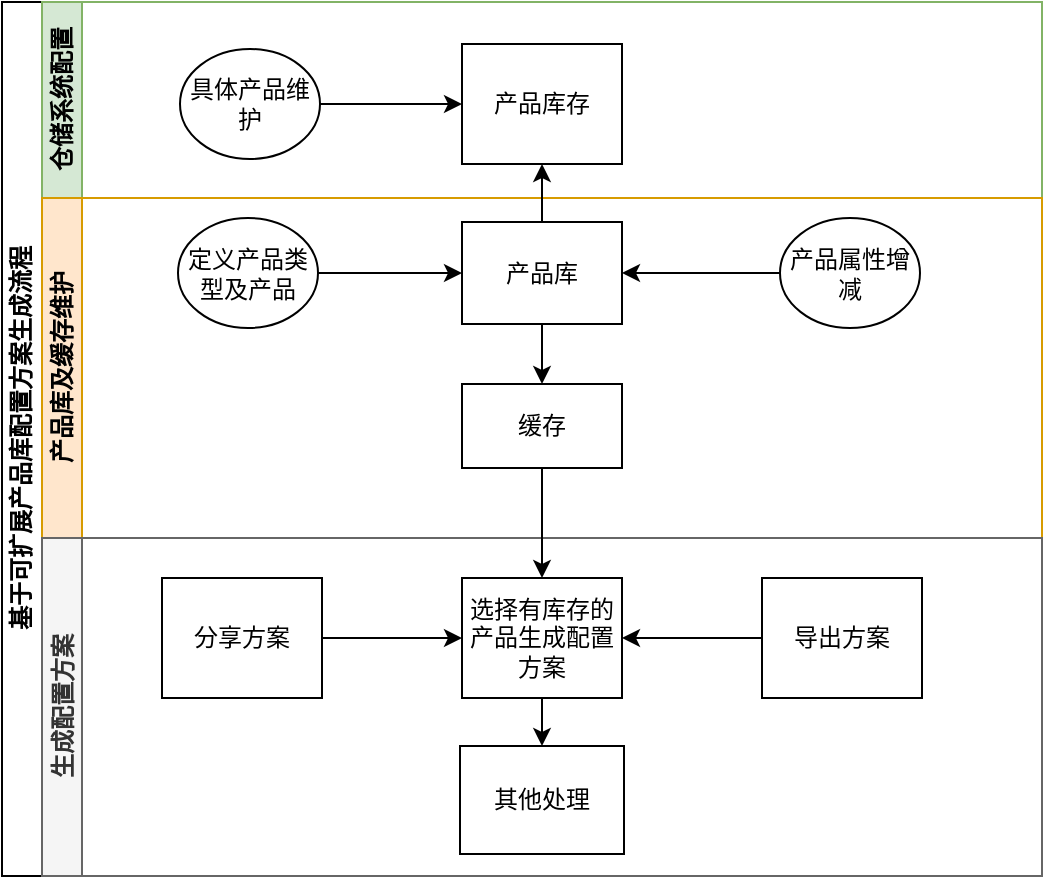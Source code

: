 <mxfile version="23.1.1" type="github">
  <diagram id="prtHgNgQTEPvFCAcTncT" name="Page-1">
    <mxGraphModel dx="967" dy="573" grid="0" gridSize="10" guides="1" tooltips="1" connect="1" arrows="1" fold="1" page="1" pageScale="1" pageWidth="827" pageHeight="1169" math="0" shadow="0">
      <root>
        <mxCell id="0" />
        <mxCell id="1" parent="0" />
        <mxCell id="dNxyNK7c78bLwvsdeMH5-19" value="基于可扩展产品库配置方案生成流程" style="swimlane;html=1;childLayout=stackLayout;resizeParent=1;resizeParentMax=0;horizontal=0;startSize=20;horizontalStack=0;fontFamily=Helvetica;" parent="1" vertex="1">
          <mxGeometry x="50" y="120" width="520" height="437" as="geometry" />
        </mxCell>
        <mxCell id="dNxyNK7c78bLwvsdeMH5-20" value="仓储系统配置" style="swimlane;html=1;startSize=20;horizontal=0;fillColor=#d5e8d4;strokeColor=#82b366;fontFamily=Helvetica;" parent="dNxyNK7c78bLwvsdeMH5-19" vertex="1">
          <mxGeometry x="20" width="500" height="98" as="geometry" />
        </mxCell>
        <mxCell id="aiDIoV8p20knIGa38-df-8" value="具体产品维护" style="ellipse;whiteSpace=wrap;html=1;fontFamily=Helvetica;" parent="dNxyNK7c78bLwvsdeMH5-20" vertex="1">
          <mxGeometry x="69" y="23.5" width="70" height="55" as="geometry" />
        </mxCell>
        <mxCell id="dNxyNK7c78bLwvsdeMH5-30" value="产品库存" style="rounded=0;whiteSpace=wrap;html=1;fontFamily=Helvetica;fontSize=12;fontColor=#000000;align=center;" parent="dNxyNK7c78bLwvsdeMH5-20" vertex="1">
          <mxGeometry x="210" y="21" width="80" height="60" as="geometry" />
        </mxCell>
        <mxCell id="aiDIoV8p20knIGa38-df-9" value="" style="edgeStyle=orthogonalEdgeStyle;rounded=0;orthogonalLoop=1;jettySize=auto;html=1;fontFamily=Helvetica;" parent="dNxyNK7c78bLwvsdeMH5-20" source="aiDIoV8p20knIGa38-df-8" target="dNxyNK7c78bLwvsdeMH5-30" edge="1">
          <mxGeometry relative="1" as="geometry" />
        </mxCell>
        <mxCell id="dNxyNK7c78bLwvsdeMH5-21" value="产品库及缓存维护" style="swimlane;html=1;startSize=20;horizontal=0;fillColor=#ffe6cc;strokeColor=#d79b00;fontFamily=Helvetica;" parent="dNxyNK7c78bLwvsdeMH5-19" vertex="1">
          <mxGeometry x="20" y="98" width="500" height="170" as="geometry" />
        </mxCell>
        <mxCell id="69pT6UL9HeRPgSUk9O9O-5" value="" style="edgeStyle=orthogonalEdgeStyle;rounded=0;orthogonalLoop=1;jettySize=auto;html=1;" parent="dNxyNK7c78bLwvsdeMH5-21" source="dNxyNK7c78bLwvsdeMH5-24" target="69pT6UL9HeRPgSUk9O9O-2" edge="1">
          <mxGeometry relative="1" as="geometry" />
        </mxCell>
        <mxCell id="dNxyNK7c78bLwvsdeMH5-24" value="产品库" style="rounded=0;whiteSpace=wrap;html=1;fontFamily=Helvetica;fontSize=12;fontColor=#000000;align=center;" parent="dNxyNK7c78bLwvsdeMH5-21" vertex="1">
          <mxGeometry x="210" y="12" width="80" height="51" as="geometry" />
        </mxCell>
        <mxCell id="aiDIoV8p20knIGa38-df-20" value="" style="edgeStyle=orthogonalEdgeStyle;rounded=0;orthogonalLoop=1;jettySize=auto;html=1;fontFamily=Helvetica;" parent="dNxyNK7c78bLwvsdeMH5-21" source="dNxyNK7c78bLwvsdeMH5-23" target="dNxyNK7c78bLwvsdeMH5-24" edge="1">
          <mxGeometry relative="1" as="geometry" />
        </mxCell>
        <mxCell id="dNxyNK7c78bLwvsdeMH5-23" value="定义产品类型及产品" style="ellipse;whiteSpace=wrap;html=1;fontFamily=Helvetica;" parent="dNxyNK7c78bLwvsdeMH5-21" vertex="1">
          <mxGeometry x="68" y="10" width="70" height="55" as="geometry" />
        </mxCell>
        <mxCell id="aiDIoV8p20knIGa38-df-22" value="" style="edgeStyle=orthogonalEdgeStyle;rounded=0;orthogonalLoop=1;jettySize=auto;html=1;fontFamily=Helvetica;" parent="dNxyNK7c78bLwvsdeMH5-21" source="aiDIoV8p20knIGa38-df-21" target="dNxyNK7c78bLwvsdeMH5-24" edge="1">
          <mxGeometry relative="1" as="geometry" />
        </mxCell>
        <mxCell id="aiDIoV8p20knIGa38-df-21" value="产品属性增减" style="ellipse;whiteSpace=wrap;html=1;fontFamily=Helvetica;" parent="dNxyNK7c78bLwvsdeMH5-21" vertex="1">
          <mxGeometry x="369" y="10" width="70" height="55" as="geometry" />
        </mxCell>
        <mxCell id="69pT6UL9HeRPgSUk9O9O-2" value="缓存" style="rounded=0;whiteSpace=wrap;html=1;fontFamily=Helvetica;fontSize=12;fontColor=#000000;align=center;" parent="dNxyNK7c78bLwvsdeMH5-21" vertex="1">
          <mxGeometry x="210" y="93" width="80" height="42" as="geometry" />
        </mxCell>
        <mxCell id="dNxyNK7c78bLwvsdeMH5-22" value="生成配置方案" style="swimlane;html=1;startSize=20;horizontal=0;fillColor=#f5f5f5;fontColor=#333333;strokeColor=#666666;fontFamily=Helvetica;" parent="dNxyNK7c78bLwvsdeMH5-19" vertex="1">
          <mxGeometry x="20" y="268" width="500" height="169" as="geometry" />
        </mxCell>
        <mxCell id="aiDIoV8p20knIGa38-df-10" value="选择有库存的产品生成配置方案" style="rounded=0;whiteSpace=wrap;html=1;fontFamily=Helvetica;fontSize=12;fontColor=#000000;align=center;" parent="dNxyNK7c78bLwvsdeMH5-22" vertex="1">
          <mxGeometry x="210" y="20" width="80" height="60" as="geometry" />
        </mxCell>
        <mxCell id="69pT6UL9HeRPgSUk9O9O-7" value="" style="edgeStyle=orthogonalEdgeStyle;rounded=0;orthogonalLoop=1;jettySize=auto;html=1;" parent="dNxyNK7c78bLwvsdeMH5-22" source="aiDIoV8p20knIGa38-df-12" target="aiDIoV8p20knIGa38-df-10" edge="1">
          <mxGeometry relative="1" as="geometry" />
        </mxCell>
        <mxCell id="aiDIoV8p20knIGa38-df-12" value="分享方案" style="rounded=0;whiteSpace=wrap;html=1;fontFamily=Helvetica;fontSize=12;fontColor=#000000;align=center;" parent="dNxyNK7c78bLwvsdeMH5-22" vertex="1">
          <mxGeometry x="60" y="20" width="80" height="60" as="geometry" />
        </mxCell>
        <mxCell id="69pT6UL9HeRPgSUk9O9O-8" value="" style="edgeStyle=orthogonalEdgeStyle;rounded=0;orthogonalLoop=1;jettySize=auto;html=1;" parent="dNxyNK7c78bLwvsdeMH5-22" source="aiDIoV8p20knIGa38-df-14" target="aiDIoV8p20knIGa38-df-10" edge="1">
          <mxGeometry relative="1" as="geometry" />
        </mxCell>
        <mxCell id="aiDIoV8p20knIGa38-df-14" value="导出方案" style="rounded=0;whiteSpace=wrap;html=1;fontFamily=Helvetica;fontSize=12;fontColor=#000000;align=center;" parent="dNxyNK7c78bLwvsdeMH5-22" vertex="1">
          <mxGeometry x="360" y="20" width="80" height="60" as="geometry" />
        </mxCell>
        <mxCell id="aiDIoV8p20knIGa38-df-29" value="其他处理" style="whiteSpace=wrap;html=1;fontColor=#000000;rounded=0;" parent="dNxyNK7c78bLwvsdeMH5-22" vertex="1">
          <mxGeometry x="209" y="104" width="82" height="54" as="geometry" />
        </mxCell>
        <mxCell id="aiDIoV8p20knIGa38-df-30" value="" style="edgeStyle=orthogonalEdgeStyle;rounded=0;orthogonalLoop=1;jettySize=auto;html=1;" parent="dNxyNK7c78bLwvsdeMH5-22" source="aiDIoV8p20knIGa38-df-10" target="aiDIoV8p20knIGa38-df-29" edge="1">
          <mxGeometry relative="1" as="geometry" />
        </mxCell>
        <mxCell id="aiDIoV8p20knIGa38-df-18" value="" style="edgeStyle=orthogonalEdgeStyle;rounded=0;orthogonalLoop=1;jettySize=auto;html=1;fontFamily=Helvetica;" parent="dNxyNK7c78bLwvsdeMH5-19" source="dNxyNK7c78bLwvsdeMH5-24" target="dNxyNK7c78bLwvsdeMH5-30" edge="1">
          <mxGeometry relative="1" as="geometry" />
        </mxCell>
        <mxCell id="69pT6UL9HeRPgSUk9O9O-6" value="" style="edgeStyle=orthogonalEdgeStyle;rounded=0;orthogonalLoop=1;jettySize=auto;html=1;" parent="dNxyNK7c78bLwvsdeMH5-19" source="69pT6UL9HeRPgSUk9O9O-2" target="aiDIoV8p20knIGa38-df-10" edge="1">
          <mxGeometry relative="1" as="geometry" />
        </mxCell>
      </root>
    </mxGraphModel>
  </diagram>
</mxfile>
